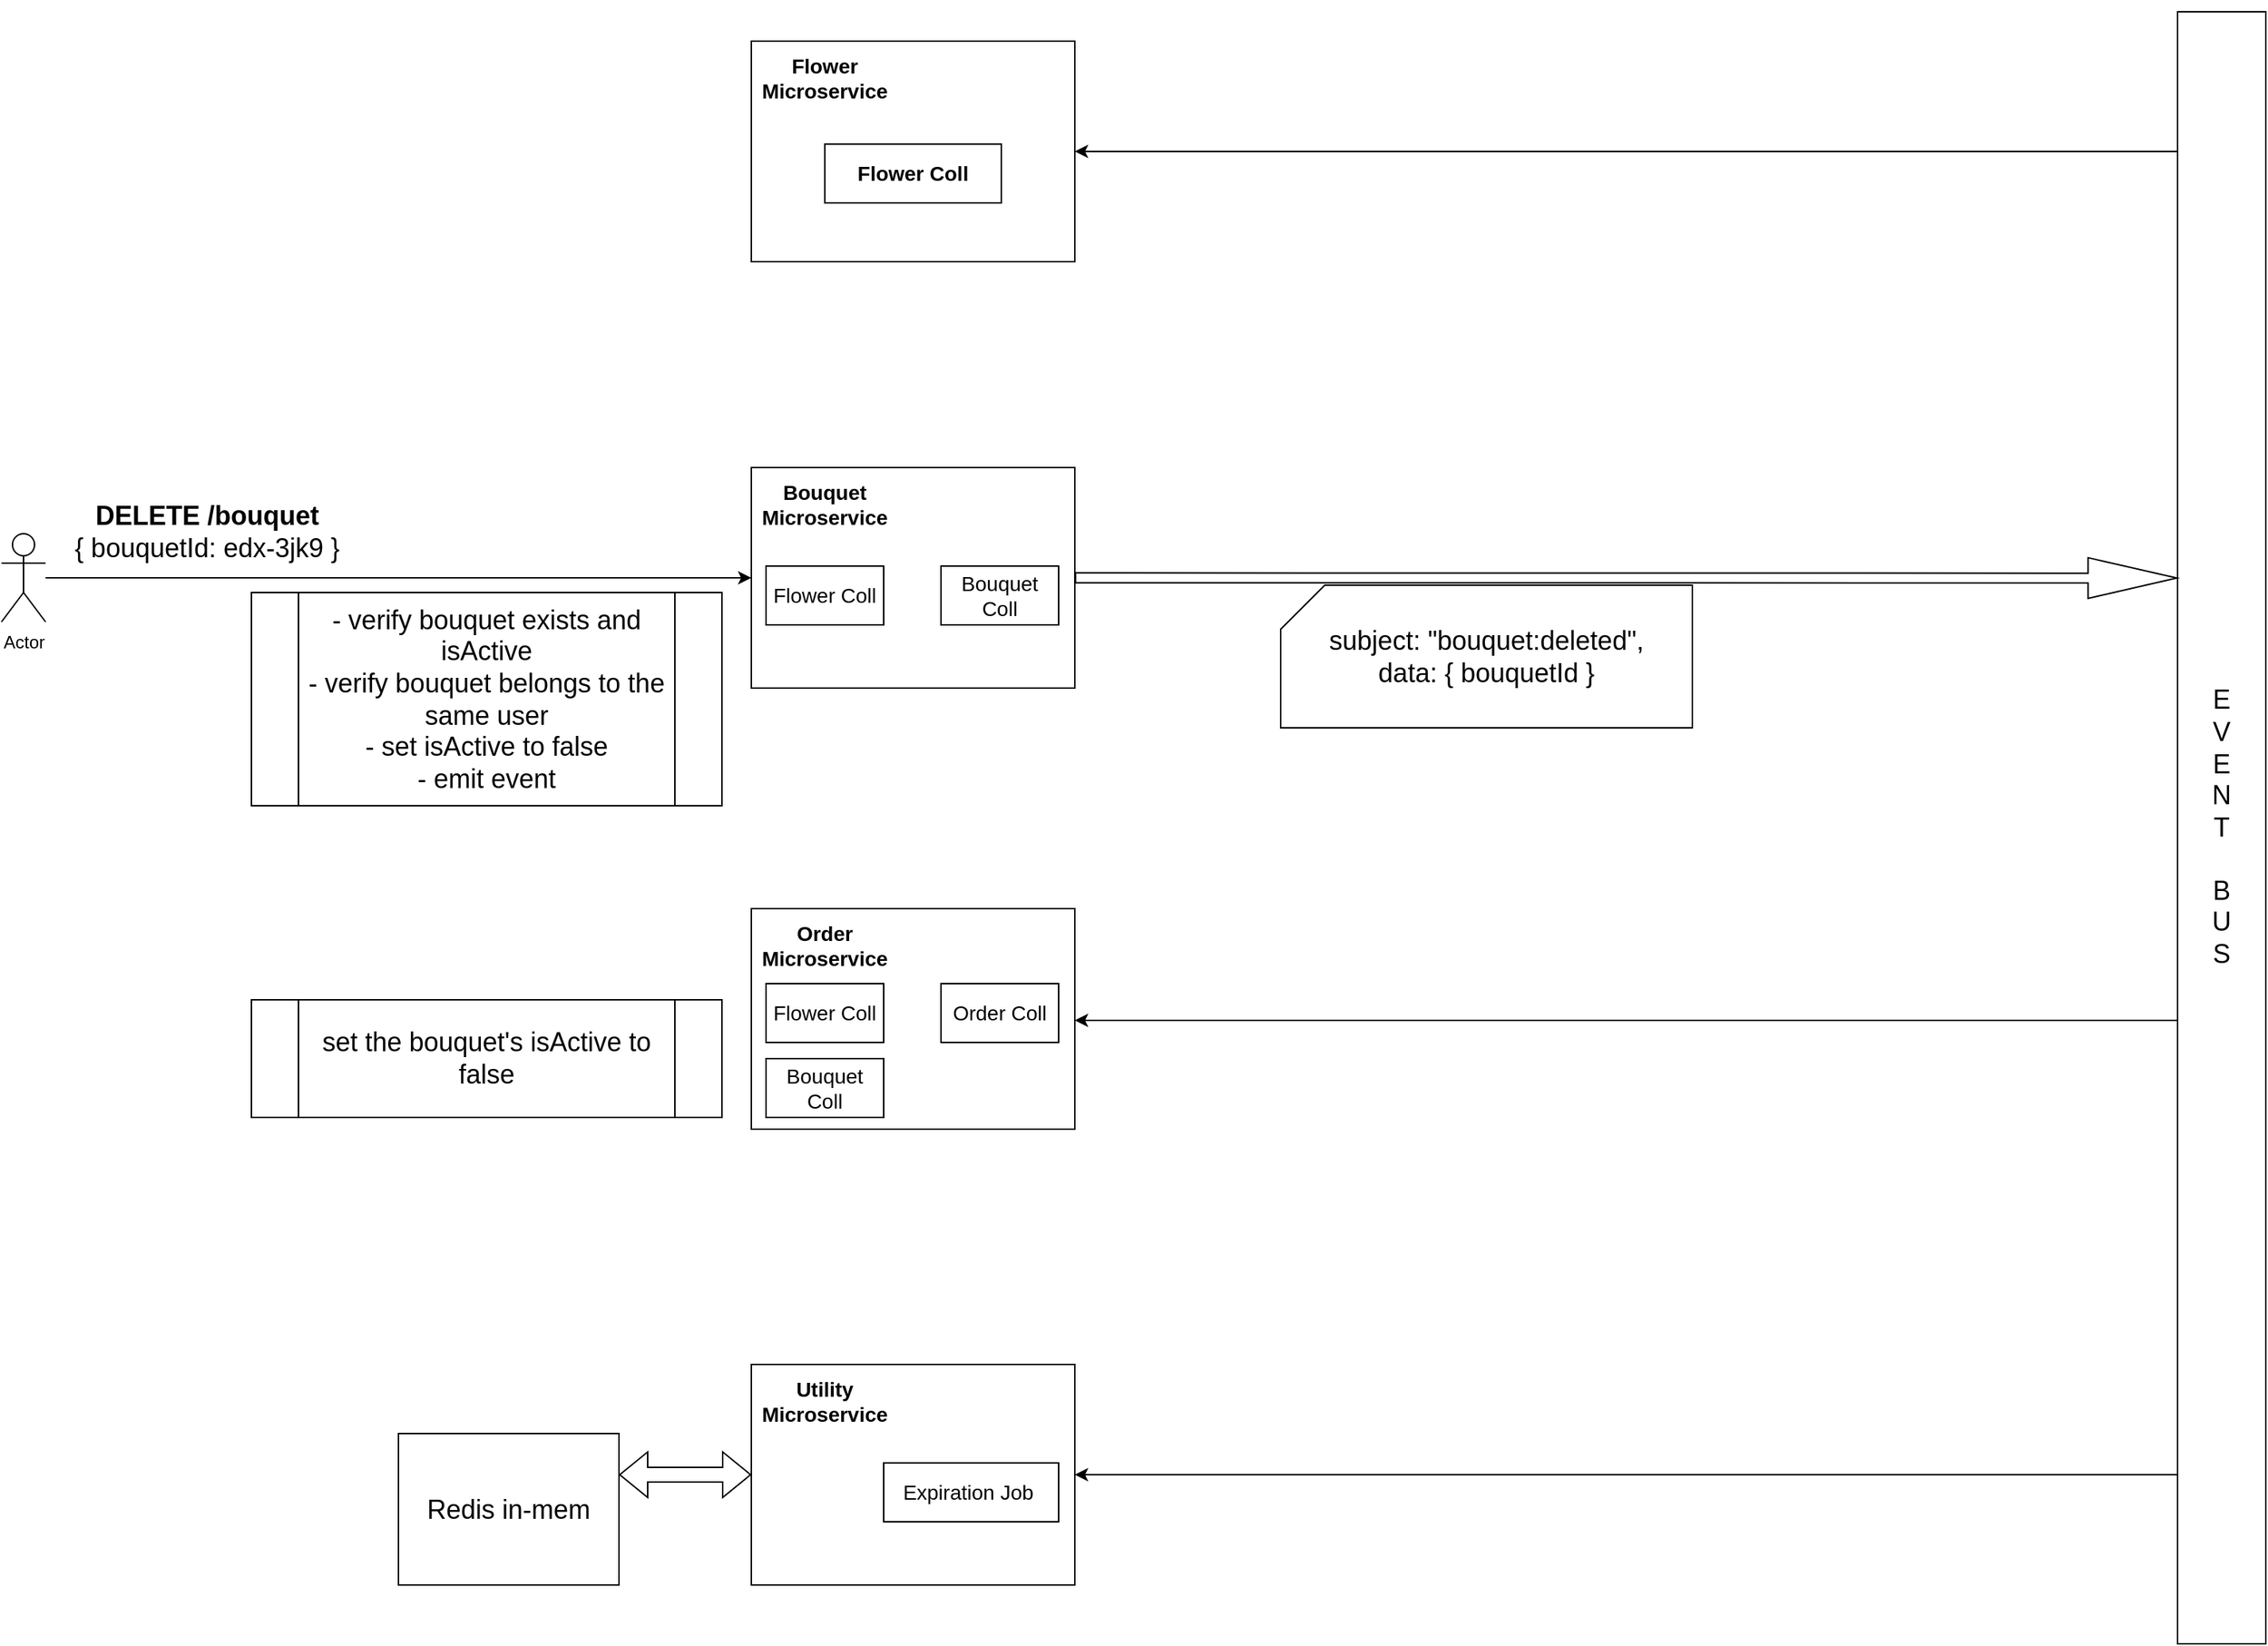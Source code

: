 <mxfile version="19.0.3" type="device"><diagram id="z9EzCmLXQSxuZ-4Axso4" name="Page-1"><mxGraphModel dx="1261" dy="2136" grid="1" gridSize="10" guides="1" tooltips="1" connect="1" arrows="1" fold="1" page="1" pageScale="1" pageWidth="1654" pageHeight="1169" math="0" shadow="0"><root><mxCell id="0"/><mxCell id="1" parent="0"/><mxCell id="CZBQ9HR7Dfr9N-4URWu_-20" style="edgeStyle=orthogonalEdgeStyle;rounded=0;orthogonalLoop=1;jettySize=auto;html=1;entryX=0;entryY=0.5;entryDx=0;entryDy=0;fontSize=12;" parent="1" source="CZBQ9HR7Dfr9N-4URWu_-1" target="CZBQ9HR7Dfr9N-4URWu_-5" edge="1"><mxGeometry relative="1" as="geometry"/></mxCell><mxCell id="CZBQ9HR7Dfr9N-4URWu_-1" value="Actor" style="shape=umlActor;verticalLabelPosition=bottom;verticalAlign=top;html=1;outlineConnect=0;" parent="1" vertex="1"><mxGeometry x="30" y="-785" width="30" height="60" as="geometry"/></mxCell><mxCell id="CZBQ9HR7Dfr9N-4URWu_-2" value="" style="rounded=0;whiteSpace=wrap;html=1;align=center;" parent="1" vertex="1"><mxGeometry x="540" y="-1120" width="220" height="150" as="geometry"/></mxCell><mxCell id="CZBQ9HR7Dfr9N-4URWu_-3" value="&lt;b&gt;&lt;font style=&quot;font-size: 14px;&quot;&gt;Flower Microservice&lt;/font&gt;&lt;/b&gt;" style="text;html=1;strokeColor=none;fillColor=none;align=center;verticalAlign=middle;whiteSpace=wrap;rounded=0;" parent="1" vertex="1"><mxGeometry x="560" y="-1110" width="60" height="30" as="geometry"/></mxCell><mxCell id="CZBQ9HR7Dfr9N-4URWu_-4" value="&lt;b&gt;&lt;font style=&quot;font-size: 14px;&quot;&gt;Flower Coll&lt;/font&gt;&lt;/b&gt;" style="rounded=0;whiteSpace=wrap;html=1;" parent="1" vertex="1"><mxGeometry x="590" y="-1050" width="120" height="40" as="geometry"/></mxCell><mxCell id="CZBQ9HR7Dfr9N-4URWu_-5" value="" style="rounded=0;whiteSpace=wrap;html=1;align=center;" parent="1" vertex="1"><mxGeometry x="540" y="-830" width="220" height="150" as="geometry"/></mxCell><mxCell id="CZBQ9HR7Dfr9N-4URWu_-6" value="&lt;b&gt;&lt;font style=&quot;font-size: 14px;&quot;&gt;Bouquet Microservice&lt;/font&gt;&lt;/b&gt;" style="text;html=1;strokeColor=none;fillColor=none;align=center;verticalAlign=middle;whiteSpace=wrap;rounded=0;" parent="1" vertex="1"><mxGeometry x="560" y="-820" width="60" height="30" as="geometry"/></mxCell><mxCell id="CZBQ9HR7Dfr9N-4URWu_-7" value="&lt;font style=&quot;font-size: 14px;&quot;&gt;Flower Coll&lt;/font&gt;" style="rounded=0;whiteSpace=wrap;html=1;" parent="1" vertex="1"><mxGeometry x="550" y="-763" width="80" height="40" as="geometry"/></mxCell><mxCell id="CZBQ9HR7Dfr9N-4URWu_-8" value="&lt;font style=&quot;font-size: 14px;&quot;&gt;Bouquet Coll&lt;/font&gt;" style="rounded=0;whiteSpace=wrap;html=1;" parent="1" vertex="1"><mxGeometry x="669" y="-763" width="80" height="40" as="geometry"/></mxCell><mxCell id="CZBQ9HR7Dfr9N-4URWu_-9" value="" style="rounded=0;whiteSpace=wrap;html=1;align=center;" parent="1" vertex="1"><mxGeometry x="540" y="-530" width="220" height="150" as="geometry"/></mxCell><mxCell id="CZBQ9HR7Dfr9N-4URWu_-10" value="&lt;font style=&quot;font-size: 14px;&quot;&gt;&lt;b&gt;Order&lt;br&gt;Microservice&lt;/b&gt;&lt;/font&gt;" style="text;html=1;strokeColor=none;fillColor=none;align=center;verticalAlign=middle;whiteSpace=wrap;rounded=0;" parent="1" vertex="1"><mxGeometry x="560" y="-520" width="60" height="30" as="geometry"/></mxCell><mxCell id="CZBQ9HR7Dfr9N-4URWu_-11" value="&lt;font style=&quot;font-size: 14px;&quot;&gt;Flower Coll&lt;/font&gt;" style="rounded=0;whiteSpace=wrap;html=1;" parent="1" vertex="1"><mxGeometry x="550" y="-479" width="80" height="40" as="geometry"/></mxCell><mxCell id="CZBQ9HR7Dfr9N-4URWu_-12" value="&lt;font style=&quot;font-size: 14px;&quot;&gt;Order Coll&lt;/font&gt;" style="rounded=0;whiteSpace=wrap;html=1;" parent="1" vertex="1"><mxGeometry x="669" y="-479" width="80" height="40" as="geometry"/></mxCell><mxCell id="CZBQ9HR7Dfr9N-4URWu_-13" value="" style="rounded=0;whiteSpace=wrap;html=1;align=center;" parent="1" vertex="1"><mxGeometry x="540" y="-220" width="220" height="150" as="geometry"/></mxCell><mxCell id="CZBQ9HR7Dfr9N-4URWu_-14" value="&lt;b&gt;&lt;font style=&quot;font-size: 14px;&quot;&gt;Utility&lt;br&gt;Microservice&lt;/font&gt;&lt;/b&gt;" style="text;html=1;strokeColor=none;fillColor=none;align=center;verticalAlign=middle;whiteSpace=wrap;rounded=0;" parent="1" vertex="1"><mxGeometry x="560" y="-210" width="60" height="30" as="geometry"/></mxCell><mxCell id="CZBQ9HR7Dfr9N-4URWu_-16" value="&lt;font style=&quot;font-size: 14px;&quot;&gt;Expiration Job&amp;nbsp;&lt;/font&gt;" style="rounded=0;whiteSpace=wrap;html=1;" parent="1" vertex="1"><mxGeometry x="630" y="-153" width="119" height="40" as="geometry"/></mxCell><mxCell id="CZBQ9HR7Dfr9N-4URWu_-33" style="edgeStyle=orthogonalEdgeStyle;rounded=0;orthogonalLoop=1;jettySize=auto;html=1;entryX=1;entryY=0.5;entryDx=0;entryDy=0;fontSize=18;" parent="1" edge="1"><mxGeometry relative="1" as="geometry"><mxPoint x="1510" y="-459.0" as="sourcePoint"/><mxPoint x="760" y="-454.0" as="targetPoint"/><Array as="points"><mxPoint x="1510" y="-454"/></Array></mxGeometry></mxCell><mxCell id="CZBQ9HR7Dfr9N-4URWu_-35" style="edgeStyle=orthogonalEdgeStyle;rounded=0;orthogonalLoop=1;jettySize=auto;html=1;entryX=1;entryY=0.5;entryDx=0;entryDy=0;fontSize=18;" parent="1" source="CZBQ9HR7Dfr9N-4URWu_-17" target="CZBQ9HR7Dfr9N-4URWu_-13" edge="1"><mxGeometry relative="1" as="geometry"><Array as="points"><mxPoint x="1330" y="-145"/><mxPoint x="1330" y="-145"/></Array></mxGeometry></mxCell><mxCell id="4OIm-i9QRTI9_fVuEgan-6" style="edgeStyle=orthogonalEdgeStyle;rounded=0;orthogonalLoop=1;jettySize=auto;html=1;exitX=0.5;exitY=0;exitDx=0;exitDy=0;entryX=1;entryY=0.5;entryDx=0;entryDy=0;fontSize=18;" parent="1" source="CZBQ9HR7Dfr9N-4URWu_-17" target="CZBQ9HR7Dfr9N-4URWu_-2" edge="1"><mxGeometry relative="1" as="geometry"><Array as="points"><mxPoint x="1540" y="-1045"/></Array></mxGeometry></mxCell><mxCell id="CZBQ9HR7Dfr9N-4URWu_-17" value="&lt;font style=&quot;font-size: 18px;&quot;&gt;E&lt;br&gt;V&lt;br&gt;E&lt;br&gt;N&lt;br&gt;T&lt;br&gt;&lt;br&gt;B&lt;br&gt;U&lt;br&gt;S&lt;/font&gt;" style="rounded=0;whiteSpace=wrap;html=1;" parent="1" vertex="1"><mxGeometry x="1510" y="-1140" width="60" height="1110" as="geometry"/></mxCell><mxCell id="CZBQ9HR7Dfr9N-4URWu_-21" value="&lt;font style=&quot;&quot;&gt;&lt;font style=&quot;font-size: 18px;&quot;&gt;&lt;b&gt;DELETE /bouquet&lt;/b&gt;&lt;br&gt;{ bouquetId: edx-3jk9 }&lt;/font&gt;&lt;br&gt;&lt;/font&gt;" style="text;html=1;strokeColor=none;fillColor=none;align=center;verticalAlign=middle;whiteSpace=wrap;rounded=0;fontSize=12;" parent="1" vertex="1"><mxGeometry x="40" y="-801.5" width="260" height="30" as="geometry"/></mxCell><mxCell id="CZBQ9HR7Dfr9N-4URWu_-25" value="- verify bouquet exists and isActive&lt;br&gt;- verify bouquet belongs to the same user&lt;br&gt;- set isActive to false&lt;br&gt;- emit event" style="shape=process;whiteSpace=wrap;html=1;backgroundOutline=1;fontSize=18;" parent="1" vertex="1"><mxGeometry x="200" y="-745" width="320" height="145" as="geometry"/></mxCell><mxCell id="CZBQ9HR7Dfr9N-4URWu_-28" value="" style="shape=flexArrow;endArrow=classic;html=1;rounded=0;fontSize=18;exitX=1;exitY=0.5;exitDx=0;exitDy=0;width=6.667;endSize=19.783;entryX=0;entryY=0.347;entryDx=0;entryDy=0;entryPerimeter=0;" parent="1" source="CZBQ9HR7Dfr9N-4URWu_-5" target="CZBQ9HR7Dfr9N-4URWu_-17" edge="1"><mxGeometry width="50" height="50" relative="1" as="geometry"><mxPoint x="1040" y="-800" as="sourcePoint"/><mxPoint x="1500" y="-780" as="targetPoint"/></mxGeometry></mxCell><mxCell id="CZBQ9HR7Dfr9N-4URWu_-27" value="subject: &quot;bouquet:deleted&quot;,&lt;br&gt;data: { bouquetId }" style="shape=card;whiteSpace=wrap;html=1;fontSize=18;" parent="1" vertex="1"><mxGeometry x="900" y="-750" width="280" height="97" as="geometry"/></mxCell><mxCell id="CZBQ9HR7Dfr9N-4URWu_-37" value="set the bouquet's isActive to false" style="shape=process;whiteSpace=wrap;html=1;backgroundOutline=1;fontSize=18;" parent="1" vertex="1"><mxGeometry x="200" y="-468" width="320" height="80" as="geometry"/></mxCell><mxCell id="CZBQ9HR7Dfr9N-4URWu_-38" value="Redis in-mem" style="rounded=0;whiteSpace=wrap;html=1;fontSize=18;" parent="1" vertex="1"><mxGeometry x="300" y="-173" width="150" height="103" as="geometry"/></mxCell><mxCell id="CZBQ9HR7Dfr9N-4URWu_-41" value="" style="shape=flexArrow;endArrow=classic;startArrow=classic;html=1;rounded=0;fontSize=18;entryX=0;entryY=0.5;entryDx=0;entryDy=0;" parent="1" target="CZBQ9HR7Dfr9N-4URWu_-13" edge="1"><mxGeometry width="100" height="100" relative="1" as="geometry"><mxPoint x="450" y="-145" as="sourcePoint"/><mxPoint x="840" y="-380" as="targetPoint"/></mxGeometry></mxCell><mxCell id="4OIm-i9QRTI9_fVuEgan-4" value="&lt;font style=&quot;font-size: 14px;&quot;&gt;Bouquet Coll&lt;/font&gt;" style="rounded=0;whiteSpace=wrap;html=1;" parent="1" vertex="1"><mxGeometry x="550" y="-428" width="80" height="40" as="geometry"/></mxCell></root></mxGraphModel></diagram></mxfile>